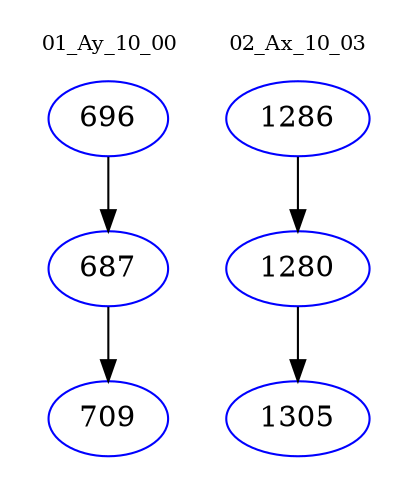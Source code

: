 digraph{
subgraph cluster_0 {
color = white
label = "01_Ay_10_00";
fontsize=10;
T0_696 [label="696", color="blue"]
T0_696 -> T0_687 [color="black"]
T0_687 [label="687", color="blue"]
T0_687 -> T0_709 [color="black"]
T0_709 [label="709", color="blue"]
}
subgraph cluster_1 {
color = white
label = "02_Ax_10_03";
fontsize=10;
T1_1286 [label="1286", color="blue"]
T1_1286 -> T1_1280 [color="black"]
T1_1280 [label="1280", color="blue"]
T1_1280 -> T1_1305 [color="black"]
T1_1305 [label="1305", color="blue"]
}
}
